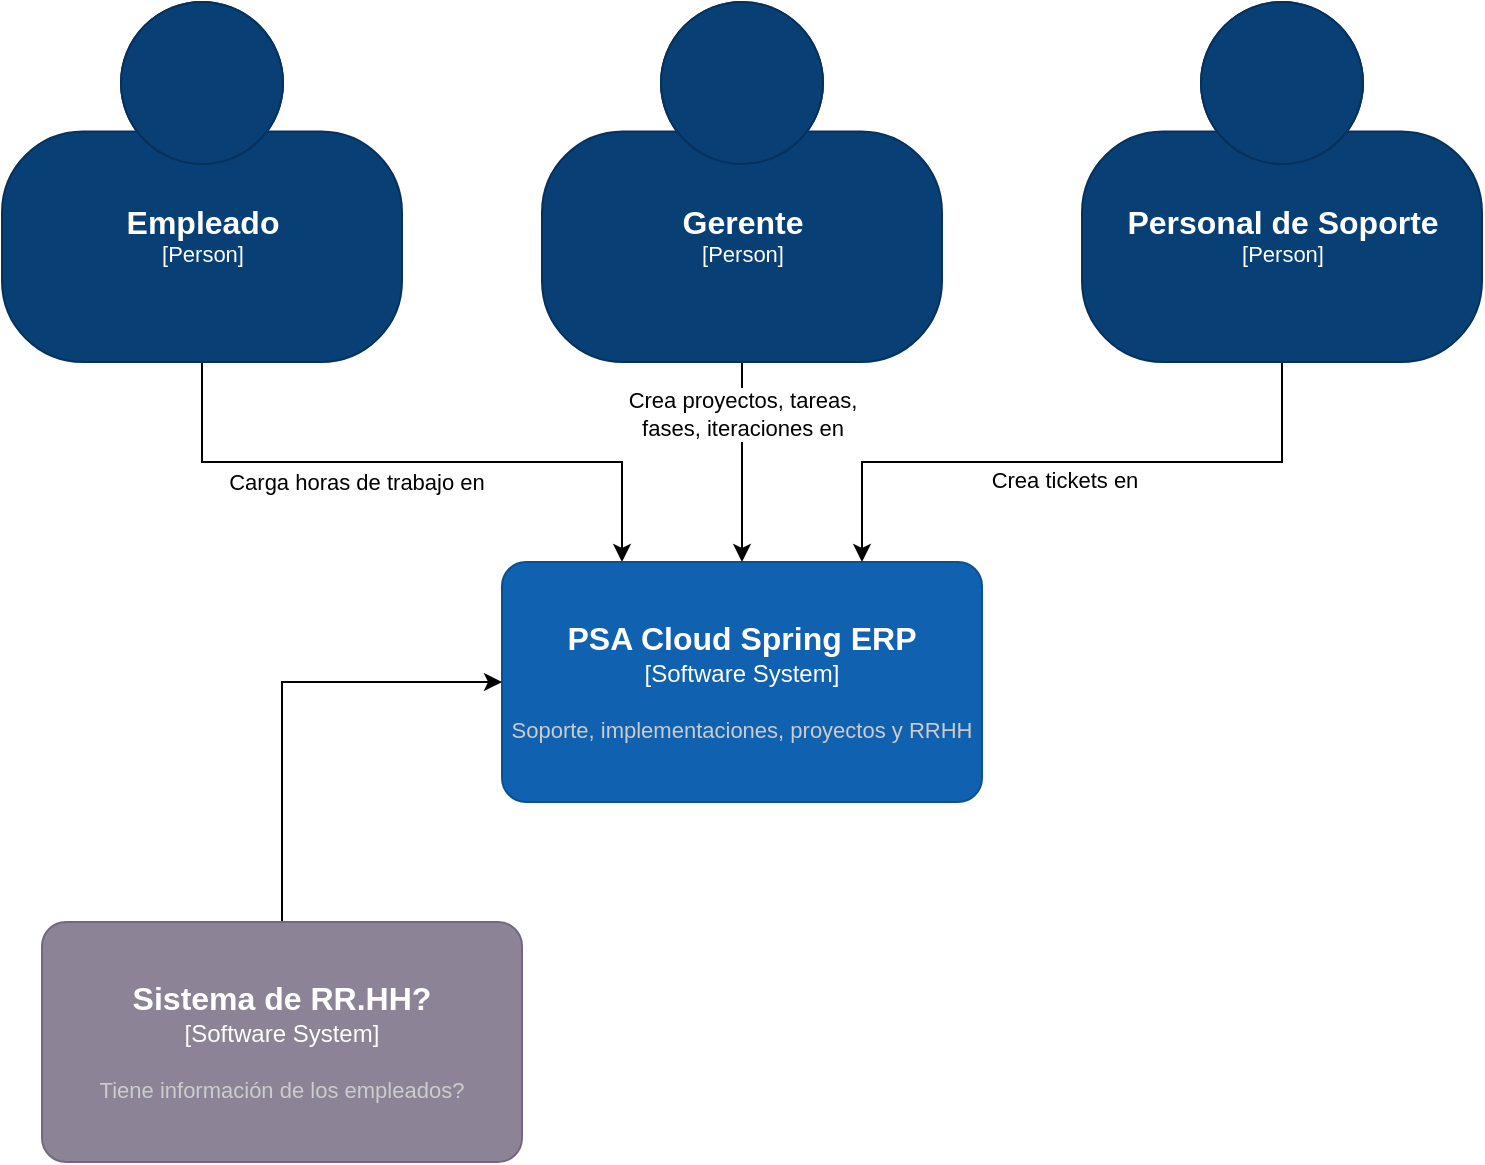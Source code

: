 <mxfile version="18.1.1" type="google"><diagram id="RAndLp6tQMwB2TuUcHkQ" name="Page-1"><mxGraphModel grid="1" page="0" gridSize="10" guides="1" tooltips="1" connect="1" arrows="1" fold="1" pageScale="1" pageWidth="850" pageHeight="1100" math="0" shadow="0"><root><mxCell id="0"/><mxCell id="1" parent="0"/><mxCell id="8xR830lqRn6NuF5A-gZ2-5" style="edgeStyle=orthogonalEdgeStyle;rounded=0;orthogonalLoop=1;jettySize=auto;html=1;entryX=0.25;entryY=0;entryDx=0;entryDy=0;entryPerimeter=0;exitX=0.5;exitY=1;exitDx=0;exitDy=0;exitPerimeter=0;" edge="1" parent="1" source="8xR830lqRn6NuF5A-gZ2-1" target="8xR830lqRn6NuF5A-gZ2-2"><mxGeometry relative="1" as="geometry"/></mxCell><mxCell id="8xR830lqRn6NuF5A-gZ2-10" value="Carga horas de trabajo en" style="edgeLabel;html=1;align=center;verticalAlign=middle;resizable=0;points=[];" vertex="1" connectable="0" parent="8xR830lqRn6NuF5A-gZ2-5"><mxGeometry x="-0.242" y="-2" relative="1" as="geometry"><mxPoint x="9" y="8" as="offset"/></mxGeometry></mxCell><object placeholders="1" c4Name="Empleado" c4Type="Person" c4Description="" label="&lt;font style=&quot;font-size: 16px&quot;&gt;&lt;b&gt;%c4Name%&lt;/b&gt;&lt;/font&gt;&lt;div&gt;[%c4Type%]&lt;/div&gt;&lt;br&gt;&lt;div&gt;&lt;font style=&quot;font-size: 11px&quot;&gt;&lt;font color=&quot;#cccccc&quot;&gt;%c4Description%&lt;/font&gt;&lt;/div&gt;" id="8xR830lqRn6NuF5A-gZ2-1"><mxCell style="html=1;fontSize=11;dashed=0;whitespace=wrap;fillColor=#083F75;strokeColor=#06315C;fontColor=#ffffff;shape=mxgraph.c4.person2;align=center;metaEdit=1;points=[[0.5,0,0],[1,0.5,0],[1,0.75,0],[0.75,1,0],[0.5,1,0],[0.25,1,0],[0,0.75,0],[0,0.5,0]];resizable=0;" vertex="1" parent="1"><mxGeometry x="180" y="70" width="200" height="180" as="geometry"/></mxCell></object><object placeholders="1" c4Name="PSA Cloud Spring ERP" c4Type="Software System" c4Description="Soporte, implementaciones, proyectos y RRHH" label="&lt;font style=&quot;font-size: 16px&quot;&gt;&lt;b&gt;%c4Name%&lt;/b&gt;&lt;/font&gt;&lt;div&gt;[%c4Type%]&lt;/div&gt;&lt;br&gt;&lt;div&gt;&lt;font style=&quot;font-size: 11px&quot;&gt;&lt;font color=&quot;#cccccc&quot;&gt;%c4Description%&lt;/font&gt;&lt;/div&gt;" id="8xR830lqRn6NuF5A-gZ2-2"><mxCell style="rounded=1;whiteSpace=wrap;html=1;labelBackgroundColor=none;fillColor=#1061B0;fontColor=#ffffff;align=center;arcSize=10;strokeColor=#0D5091;metaEdit=1;resizable=0;points=[[0.25,0,0],[0.5,0,0],[0.75,0,0],[1,0.25,0],[1,0.5,0],[1,0.75,0],[0.75,1,0],[0.5,1,0],[0.25,1,0],[0,0.75,0],[0,0.5,0],[0,0.25,0]];" vertex="1" parent="1"><mxGeometry x="430" y="350" width="240" height="120" as="geometry"/></mxCell></object><mxCell id="8xR830lqRn6NuF5A-gZ2-6" style="edgeStyle=orthogonalEdgeStyle;rounded=0;orthogonalLoop=1;jettySize=auto;html=1;" edge="1" parent="1" source="8xR830lqRn6NuF5A-gZ2-3" target="8xR830lqRn6NuF5A-gZ2-2"><mxGeometry relative="1" as="geometry"/></mxCell><mxCell id="8xR830lqRn6NuF5A-gZ2-11" value="&lt;div&gt;Crea proyectos, tareas,&lt;/div&gt;&lt;div&gt;fases, iteraciones en&lt;/div&gt;" style="edgeLabel;html=1;align=center;verticalAlign=middle;resizable=0;points=[];" vertex="1" connectable="0" parent="8xR830lqRn6NuF5A-gZ2-6"><mxGeometry x="-0.223" y="-1" relative="1" as="geometry"><mxPoint x="1" y="-13" as="offset"/></mxGeometry></mxCell><object placeholders="1" c4Name="Gerente" c4Type="Person" c4Description="" label="&lt;font style=&quot;font-size: 16px&quot;&gt;&lt;b&gt;%c4Name%&lt;/b&gt;&lt;/font&gt;&lt;div&gt;[%c4Type%]&lt;/div&gt;&lt;br&gt;&lt;div&gt;&lt;font style=&quot;font-size: 11px&quot;&gt;&lt;font color=&quot;#cccccc&quot;&gt;%c4Description%&lt;/font&gt;&lt;/div&gt;" id="8xR830lqRn6NuF5A-gZ2-3"><mxCell style="html=1;fontSize=11;dashed=0;whitespace=wrap;fillColor=#083F75;strokeColor=#06315C;fontColor=#ffffff;shape=mxgraph.c4.person2;align=center;metaEdit=1;points=[[0.5,0,0],[1,0.5,0],[1,0.75,0],[0.75,1,0],[0.5,1,0],[0.25,1,0],[0,0.75,0],[0,0.5,0]];resizable=0;" vertex="1" parent="1"><mxGeometry x="450" y="70" width="200" height="180" as="geometry"/></mxCell></object><mxCell id="8xR830lqRn6NuF5A-gZ2-7" style="edgeStyle=orthogonalEdgeStyle;rounded=0;orthogonalLoop=1;jettySize=auto;html=1;entryX=0.75;entryY=0;entryDx=0;entryDy=0;entryPerimeter=0;exitX=0.5;exitY=1;exitDx=0;exitDy=0;exitPerimeter=0;" edge="1" parent="1" source="8xR830lqRn6NuF5A-gZ2-4" target="8xR830lqRn6NuF5A-gZ2-2"><mxGeometry relative="1" as="geometry"/></mxCell><mxCell id="8xR830lqRn6NuF5A-gZ2-12" value="Crea tickets en" style="edgeLabel;html=1;align=center;verticalAlign=middle;resizable=0;points=[];" vertex="1" connectable="0" parent="8xR830lqRn6NuF5A-gZ2-7"><mxGeometry x="0.213" y="1" relative="1" as="geometry"><mxPoint x="29" y="8" as="offset"/></mxGeometry></mxCell><object placeholders="1" c4Name="Personal de Soporte" c4Type="Person" c4Description="" label="&lt;font style=&quot;font-size: 16px&quot;&gt;&lt;b&gt;%c4Name%&lt;/b&gt;&lt;/font&gt;&lt;div&gt;[%c4Type%]&lt;/div&gt;&lt;br&gt;&lt;div&gt;&lt;font style=&quot;font-size: 11px&quot;&gt;&lt;font color=&quot;#cccccc&quot;&gt;%c4Description%&lt;/font&gt;&lt;/div&gt;" id="8xR830lqRn6NuF5A-gZ2-4"><mxCell style="html=1;fontSize=11;dashed=0;whitespace=wrap;fillColor=#083F75;strokeColor=#06315C;fontColor=#ffffff;shape=mxgraph.c4.person2;align=center;metaEdit=1;points=[[0.5,0,0],[1,0.5,0],[1,0.75,0],[0.75,1,0],[0.5,1,0],[0.25,1,0],[0,0.75,0],[0,0.5,0]];resizable=0;" vertex="1" parent="1"><mxGeometry x="720" y="70" width="200" height="180" as="geometry"/></mxCell></object><mxCell id="8xR830lqRn6NuF5A-gZ2-14" style="edgeStyle=orthogonalEdgeStyle;rounded=0;orthogonalLoop=1;jettySize=auto;html=1;entryX=0;entryY=0.5;entryDx=0;entryDy=0;entryPerimeter=0;" edge="1" parent="1" source="8xR830lqRn6NuF5A-gZ2-13" target="8xR830lqRn6NuF5A-gZ2-2"><mxGeometry relative="1" as="geometry"/></mxCell><object placeholders="1" c4Name="Sistema de RR.HH?" c4Type="Software System" c4Description="Tiene información de los empleados?" label="&lt;font style=&quot;font-size: 16px&quot;&gt;&lt;b&gt;%c4Name%&lt;/b&gt;&lt;/font&gt;&lt;div&gt;[%c4Type%]&lt;/div&gt;&lt;br&gt;&lt;div&gt;&lt;font style=&quot;font-size: 11px&quot;&gt;&lt;font color=&quot;#cccccc&quot;&gt;%c4Description%&lt;/font&gt;&lt;/div&gt;" id="8xR830lqRn6NuF5A-gZ2-13"><mxCell style="rounded=1;whiteSpace=wrap;html=1;labelBackgroundColor=none;fillColor=#8C8496;fontColor=#ffffff;align=center;arcSize=10;strokeColor=#736782;metaEdit=1;resizable=0;points=[[0.25,0,0],[0.5,0,0],[0.75,0,0],[1,0.25,0],[1,0.5,0],[1,0.75,0],[0.75,1,0],[0.5,1,0],[0.25,1,0],[0,0.75,0],[0,0.5,0],[0,0.25,0]];" vertex="1" parent="1"><mxGeometry x="200" y="530" width="240" height="120" as="geometry"/></mxCell></object></root></mxGraphModel></diagram></mxfile>